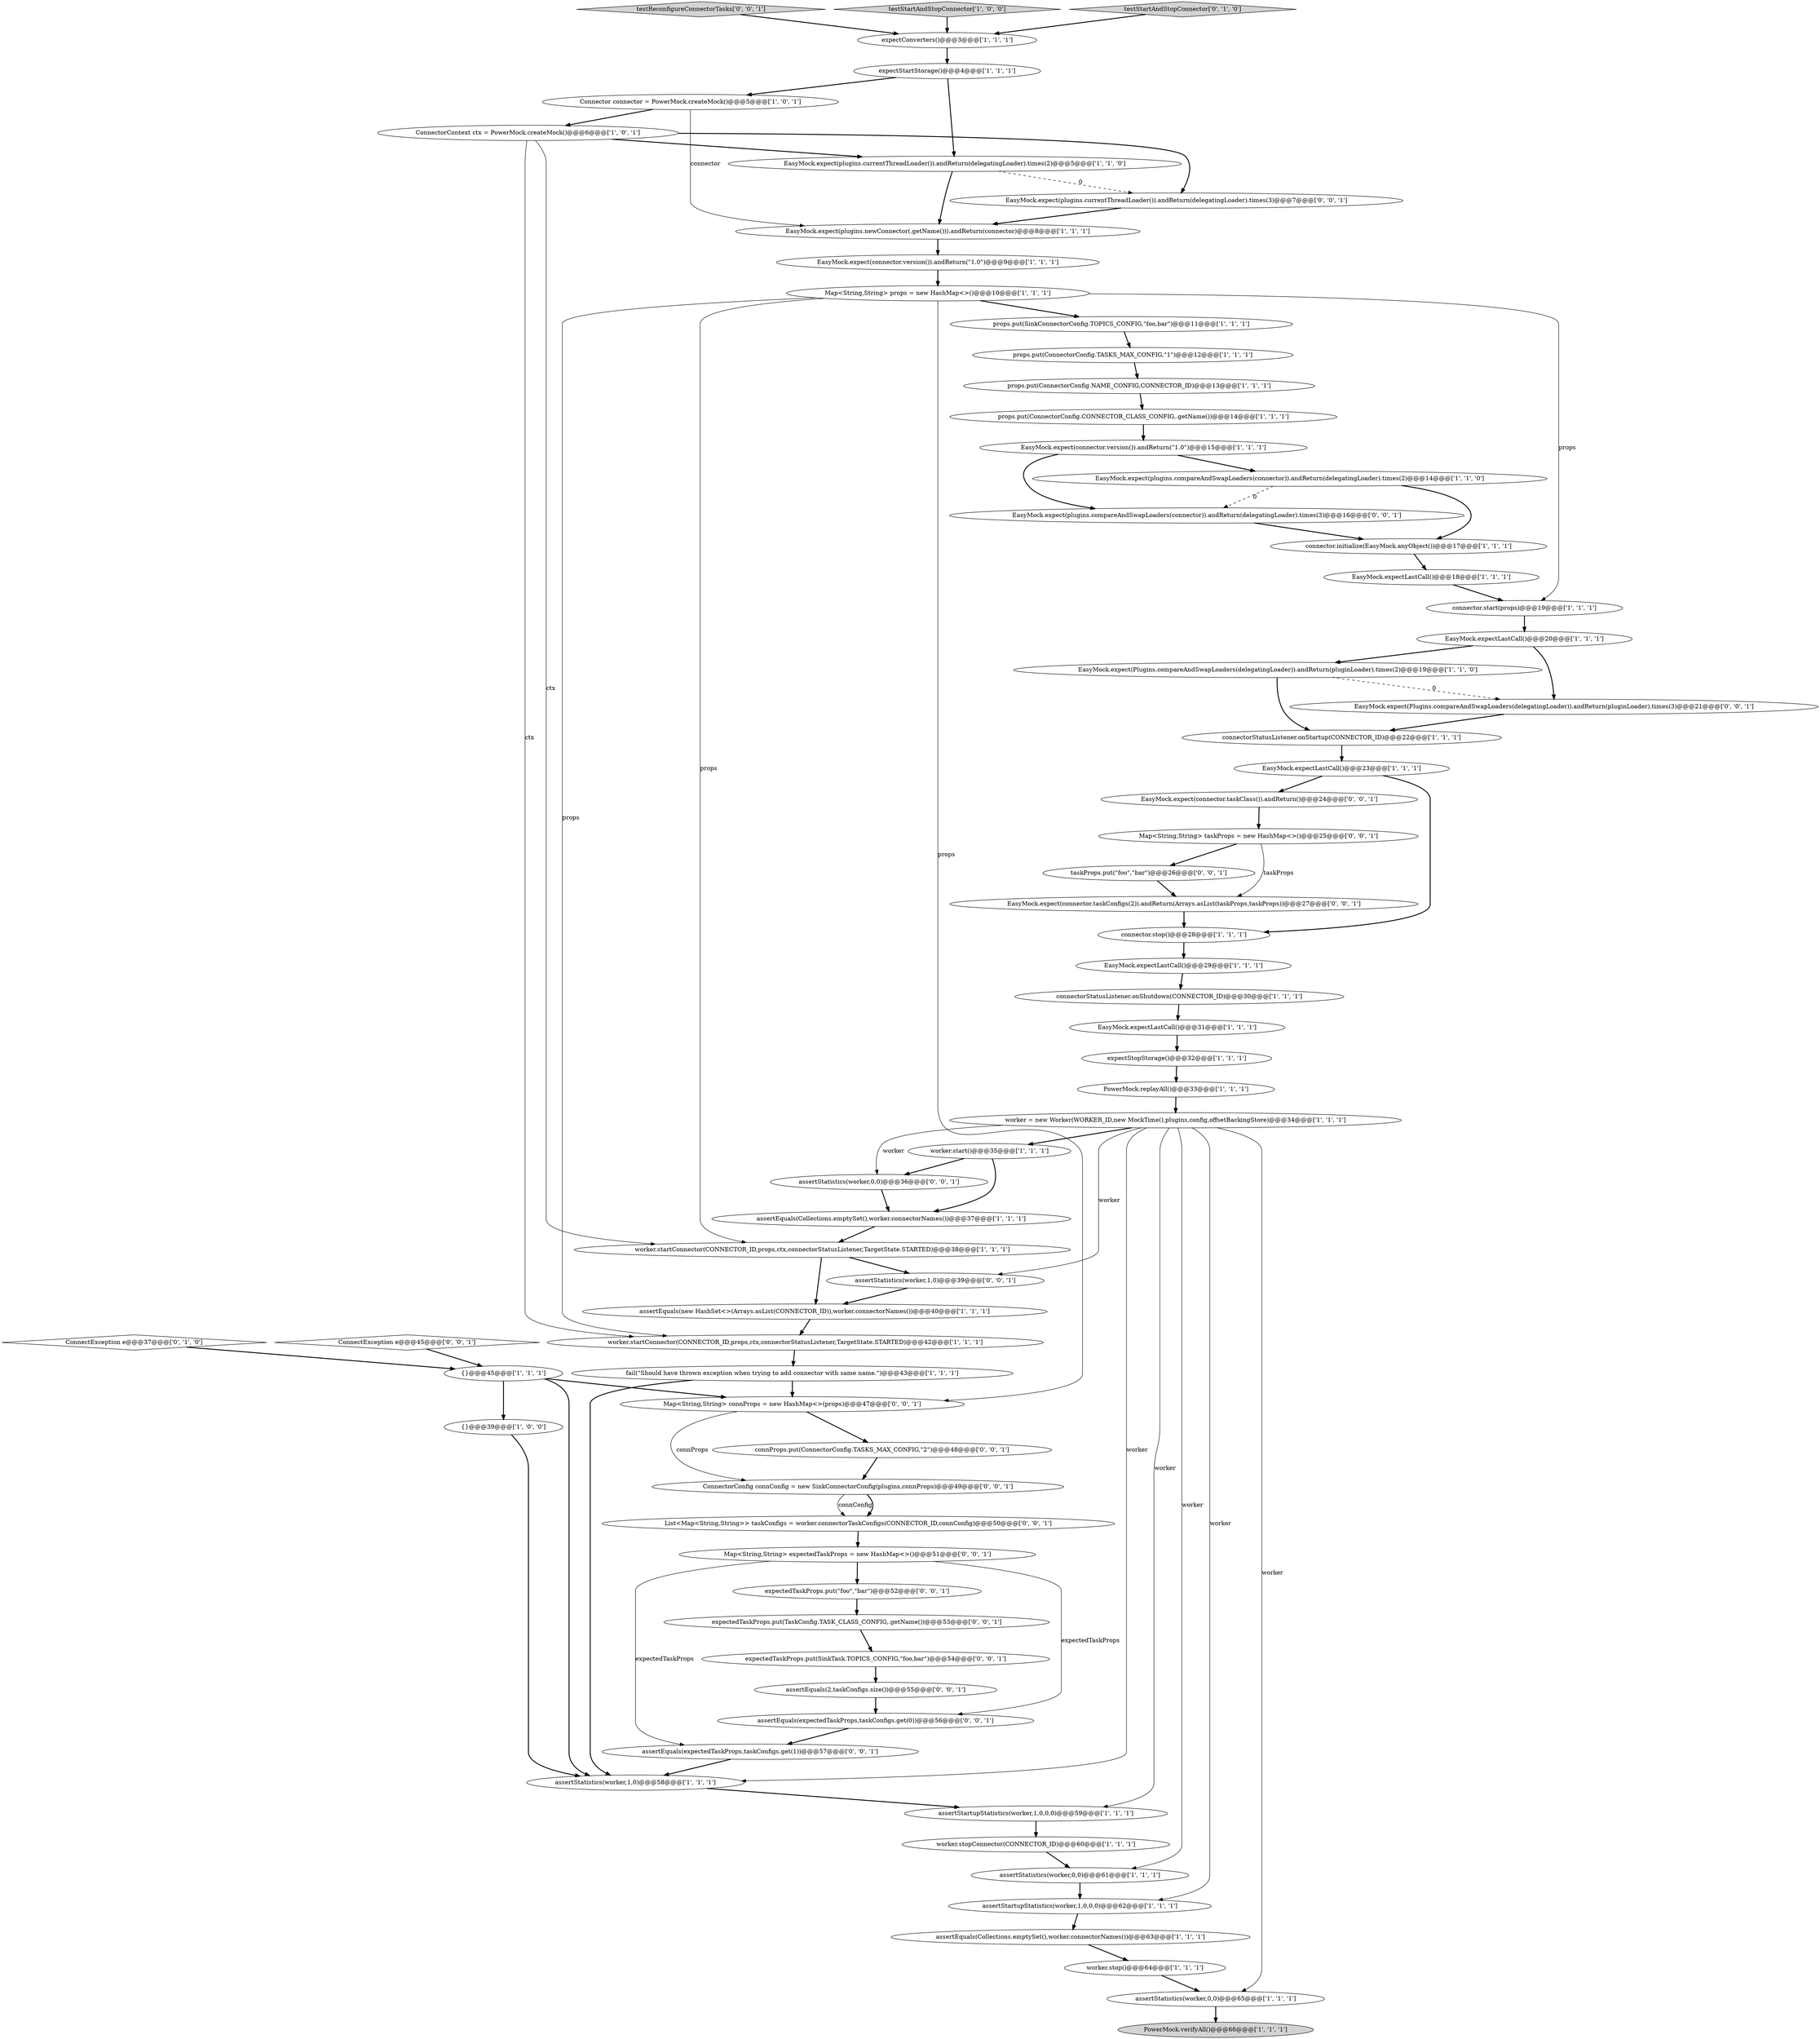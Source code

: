 digraph {
52 [style = filled, label = "Map<String,String> expectedTaskProps = new HashMap<>()@@@51@@@['0', '0', '1']", fillcolor = white, shape = ellipse image = "AAA0AAABBB3BBB"];
13 [style = filled, label = "expectConverters()@@@3@@@['1', '1', '1']", fillcolor = white, shape = ellipse image = "AAA0AAABBB1BBB"];
20 [style = filled, label = "connector.start(props)@@@19@@@['1', '1', '1']", fillcolor = white, shape = ellipse image = "AAA0AAABBB1BBB"];
39 [style = filled, label = "Connector connector = PowerMock.createMock()@@@5@@@['1', '0', '1']", fillcolor = white, shape = ellipse image = "AAA0AAABBB1BBB"];
2 [style = filled, label = "assertStartupStatistics(worker,1,0,0,0)@@@59@@@['1', '1', '1']", fillcolor = white, shape = ellipse image = "AAA0AAABBB1BBB"];
63 [style = filled, label = "testReconfigureConnectorTasks['0', '0', '1']", fillcolor = lightgray, shape = diamond image = "AAA0AAABBB3BBB"];
50 [style = filled, label = "assertStatistics(worker,0,0)@@@36@@@['0', '0', '1']", fillcolor = white, shape = ellipse image = "AAA0AAABBB3BBB"];
0 [style = filled, label = "ConnectorContext ctx = PowerMock.createMock()@@@6@@@['1', '0', '1']", fillcolor = white, shape = ellipse image = "AAA0AAABBB1BBB"];
7 [style = filled, label = "EasyMock.expect(connector.version()).andReturn(\"1.0\")@@@9@@@['1', '1', '1']", fillcolor = white, shape = ellipse image = "AAA0AAABBB1BBB"];
36 [style = filled, label = "testStartAndStopConnector['1', '0', '0']", fillcolor = lightgray, shape = diamond image = "AAA0AAABBB1BBB"];
56 [style = filled, label = "EasyMock.expect(plugins.currentThreadLoader()).andReturn(delegatingLoader).times(3)@@@7@@@['0', '0', '1']", fillcolor = white, shape = ellipse image = "AAA0AAABBB3BBB"];
4 [style = filled, label = "assertStatistics(worker,0,0)@@@65@@@['1', '1', '1']", fillcolor = white, shape = ellipse image = "AAA0AAABBB1BBB"];
27 [style = filled, label = "fail(\"Should have thrown exception when trying to add connector with same name.\")@@@43@@@['1', '1', '1']", fillcolor = white, shape = ellipse image = "AAA0AAABBB1BBB"];
11 [style = filled, label = "worker = new Worker(WORKER_ID,new MockTime(),plugins,config,offsetBackingStore)@@@34@@@['1', '1', '1']", fillcolor = white, shape = ellipse image = "AAA0AAABBB1BBB"];
49 [style = filled, label = "assertEquals(2,taskConfigs.size())@@@55@@@['0', '0', '1']", fillcolor = white, shape = ellipse image = "AAA0AAABBB3BBB"];
14 [style = filled, label = "connectorStatusListener.onShutdown(CONNECTOR_ID)@@@30@@@['1', '1', '1']", fillcolor = white, shape = ellipse image = "AAA0AAABBB1BBB"];
40 [style = filled, label = "props.put(ConnectorConfig.NAME_CONFIG,CONNECTOR_ID)@@@13@@@['1', '1', '1']", fillcolor = white, shape = ellipse image = "AAA0AAABBB1BBB"];
25 [style = filled, label = "expectStopStorage()@@@32@@@['1', '1', '1']", fillcolor = white, shape = ellipse image = "AAA0AAABBB1BBB"];
33 [style = filled, label = "assertEquals(new HashSet<>(Arrays.asList(CONNECTOR_ID)),worker.connectorNames())@@@40@@@['1', '1', '1']", fillcolor = white, shape = ellipse image = "AAA0AAABBB1BBB"];
51 [style = filled, label = "expectedTaskProps.put(\"foo\",\"bar\")@@@52@@@['0', '0', '1']", fillcolor = white, shape = ellipse image = "AAA0AAABBB3BBB"];
32 [style = filled, label = "EasyMock.expect(Plugins.compareAndSwapLoaders(delegatingLoader)).andReturn(pluginLoader).times(2)@@@19@@@['1', '1', '0']", fillcolor = white, shape = ellipse image = "AAA0AAABBB1BBB"];
55 [style = filled, label = "expectedTaskProps.put(SinkTask.TOPICS_CONFIG,\"foo,bar\")@@@54@@@['0', '0', '1']", fillcolor = white, shape = ellipse image = "AAA0AAABBB3BBB"];
16 [style = filled, label = "PowerMock.replayAll()@@@33@@@['1', '1', '1']", fillcolor = white, shape = ellipse image = "AAA0AAABBB1BBB"];
59 [style = filled, label = "EasyMock.expect(connector.taskClass()).andReturn()@@@24@@@['0', '0', '1']", fillcolor = white, shape = ellipse image = "AAA0AAABBB3BBB"];
12 [style = filled, label = "assertEquals(Collections.emptySet(),worker.connectorNames())@@@63@@@['1', '1', '1']", fillcolor = white, shape = ellipse image = "AAA0AAABBB1BBB"];
23 [style = filled, label = "assertEquals(Collections.emptySet(),worker.connectorNames())@@@37@@@['1', '1', '1']", fillcolor = white, shape = ellipse image = "AAA0AAABBB1BBB"];
61 [style = filled, label = "assertEquals(expectedTaskProps,taskConfigs.get(0))@@@56@@@['0', '0', '1']", fillcolor = white, shape = ellipse image = "AAA0AAABBB3BBB"];
17 [style = filled, label = "worker.start()@@@35@@@['1', '1', '1']", fillcolor = white, shape = ellipse image = "AAA0AAABBB1BBB"];
46 [style = filled, label = "ConnectException e@@@37@@@['0', '1', '0']", fillcolor = white, shape = diamond image = "AAA0AAABBB2BBB"];
54 [style = filled, label = "Map<String,String> taskProps = new HashMap<>()@@@25@@@['0', '0', '1']", fillcolor = white, shape = ellipse image = "AAA0AAABBB3BBB"];
67 [style = filled, label = "Map<String,String> connProps = new HashMap<>(props)@@@47@@@['0', '0', '1']", fillcolor = white, shape = ellipse image = "AAA0AAABBB3BBB"];
21 [style = filled, label = "connectorStatusListener.onStartup(CONNECTOR_ID)@@@22@@@['1', '1', '1']", fillcolor = white, shape = ellipse image = "AAA0AAABBB1BBB"];
44 [style = filled, label = "Map<String,String> props = new HashMap<>()@@@10@@@['1', '1', '1']", fillcolor = white, shape = ellipse image = "AAA0AAABBB1BBB"];
43 [style = filled, label = "worker.startConnector(CONNECTOR_ID,props,ctx,connectorStatusListener,TargetState.STARTED)@@@42@@@['1', '1', '1']", fillcolor = white, shape = ellipse image = "AAA0AAABBB1BBB"];
19 [style = filled, label = "assertStatistics(worker,1,0)@@@58@@@['1', '1', '1']", fillcolor = white, shape = ellipse image = "AAA0AAABBB1BBB"];
8 [style = filled, label = "EasyMock.expectLastCall()@@@18@@@['1', '1', '1']", fillcolor = white, shape = ellipse image = "AAA0AAABBB1BBB"];
30 [style = filled, label = "props.put(ConnectorConfig.TASKS_MAX_CONFIG,\"1\")@@@12@@@['1', '1', '1']", fillcolor = white, shape = ellipse image = "AAA0AAABBB1BBB"];
60 [style = filled, label = "assertStatistics(worker,1,0)@@@39@@@['0', '0', '1']", fillcolor = white, shape = ellipse image = "AAA0AAABBB3BBB"];
47 [style = filled, label = "testStartAndStopConnector['0', '1', '0']", fillcolor = lightgray, shape = diamond image = "AAA0AAABBB2BBB"];
1 [style = filled, label = "connector.stop()@@@28@@@['1', '1', '1']", fillcolor = white, shape = ellipse image = "AAA0AAABBB1BBB"];
53 [style = filled, label = "ConnectException e@@@45@@@['0', '0', '1']", fillcolor = white, shape = diamond image = "AAA0AAABBB3BBB"];
57 [style = filled, label = "EasyMock.expect(Plugins.compareAndSwapLoaders(delegatingLoader)).andReturn(pluginLoader).times(3)@@@21@@@['0', '0', '1']", fillcolor = white, shape = ellipse image = "AAA0AAABBB3BBB"];
68 [style = filled, label = "assertEquals(expectedTaskProps,taskConfigs.get(1))@@@57@@@['0', '0', '1']", fillcolor = white, shape = ellipse image = "AAA0AAABBB3BBB"];
48 [style = filled, label = "List<Map<String,String>> taskConfigs = worker.connectorTaskConfigs(CONNECTOR_ID,connConfig)@@@50@@@['0', '0', '1']", fillcolor = white, shape = ellipse image = "AAA0AAABBB3BBB"];
15 [style = filled, label = "{}@@@39@@@['1', '0', '0']", fillcolor = white, shape = ellipse image = "AAA0AAABBB1BBB"];
3 [style = filled, label = "EasyMock.expectLastCall()@@@29@@@['1', '1', '1']", fillcolor = white, shape = ellipse image = "AAA0AAABBB1BBB"];
37 [style = filled, label = "EasyMock.expect(plugins.currentThreadLoader()).andReturn(delegatingLoader).times(2)@@@5@@@['1', '1', '0']", fillcolor = white, shape = ellipse image = "AAA0AAABBB1BBB"];
24 [style = filled, label = "EasyMock.expectLastCall()@@@31@@@['1', '1', '1']", fillcolor = white, shape = ellipse image = "AAA0AAABBB1BBB"];
26 [style = filled, label = "EasyMock.expect(plugins.newConnector(.getName())).andReturn(connector)@@@8@@@['1', '1', '1']", fillcolor = white, shape = ellipse image = "AAA0AAABBB1BBB"];
42 [style = filled, label = "EasyMock.expect(plugins.compareAndSwapLoaders(connector)).andReturn(delegatingLoader).times(2)@@@14@@@['1', '1', '0']", fillcolor = white, shape = ellipse image = "AAA0AAABBB1BBB"];
6 [style = filled, label = "PowerMock.verifyAll()@@@66@@@['1', '1', '1']", fillcolor = lightgray, shape = ellipse image = "AAA0AAABBB1BBB"];
22 [style = filled, label = "worker.startConnector(CONNECTOR_ID,props,ctx,connectorStatusListener,TargetState.STARTED)@@@38@@@['1', '1', '1']", fillcolor = white, shape = ellipse image = "AAA0AAABBB1BBB"];
5 [style = filled, label = "worker.stop()@@@64@@@['1', '1', '1']", fillcolor = white, shape = ellipse image = "AAA0AAABBB1BBB"];
45 [style = filled, label = "assertStatistics(worker,0,0)@@@61@@@['1', '1', '1']", fillcolor = white, shape = ellipse image = "AAA0AAABBB1BBB"];
9 [style = filled, label = "EasyMock.expectLastCall()@@@20@@@['1', '1', '1']", fillcolor = white, shape = ellipse image = "AAA0AAABBB1BBB"];
58 [style = filled, label = "taskProps.put(\"foo\",\"bar\")@@@26@@@['0', '0', '1']", fillcolor = white, shape = ellipse image = "AAA0AAABBB3BBB"];
64 [style = filled, label = "EasyMock.expect(plugins.compareAndSwapLoaders(connector)).andReturn(delegatingLoader).times(3)@@@16@@@['0', '0', '1']", fillcolor = white, shape = ellipse image = "AAA0AAABBB3BBB"];
28 [style = filled, label = "worker.stopConnector(CONNECTOR_ID)@@@60@@@['1', '1', '1']", fillcolor = white, shape = ellipse image = "AAA0AAABBB1BBB"];
38 [style = filled, label = "EasyMock.expect(connector.version()).andReturn(\"1.0\")@@@15@@@['1', '1', '1']", fillcolor = white, shape = ellipse image = "AAA0AAABBB1BBB"];
10 [style = filled, label = "expectStartStorage()@@@4@@@['1', '1', '1']", fillcolor = white, shape = ellipse image = "AAA0AAABBB1BBB"];
31 [style = filled, label = "connector.initialize(EasyMock.anyObject())@@@17@@@['1', '1', '1']", fillcolor = white, shape = ellipse image = "AAA0AAABBB1BBB"];
65 [style = filled, label = "expectedTaskProps.put(TaskConfig.TASK_CLASS_CONFIG,.getName())@@@53@@@['0', '0', '1']", fillcolor = white, shape = ellipse image = "AAA0AAABBB3BBB"];
18 [style = filled, label = "{}@@@45@@@['1', '1', '1']", fillcolor = white, shape = ellipse image = "AAA0AAABBB1BBB"];
62 [style = filled, label = "ConnectorConfig connConfig = new SinkConnectorConfig(plugins,connProps)@@@49@@@['0', '0', '1']", fillcolor = white, shape = ellipse image = "AAA0AAABBB3BBB"];
29 [style = filled, label = "assertStartupStatistics(worker,1,0,0,0)@@@62@@@['1', '1', '1']", fillcolor = white, shape = ellipse image = "AAA0AAABBB1BBB"];
35 [style = filled, label = "props.put(SinkConnectorConfig.TOPICS_CONFIG,\"foo,bar\")@@@11@@@['1', '1', '1']", fillcolor = white, shape = ellipse image = "AAA0AAABBB1BBB"];
41 [style = filled, label = "props.put(ConnectorConfig.CONNECTOR_CLASS_CONFIG,.getName())@@@14@@@['1', '1', '1']", fillcolor = white, shape = ellipse image = "AAA0AAABBB1BBB"];
34 [style = filled, label = "EasyMock.expectLastCall()@@@23@@@['1', '1', '1']", fillcolor = white, shape = ellipse image = "AAA0AAABBB1BBB"];
69 [style = filled, label = "connProps.put(ConnectorConfig.TASKS_MAX_CONFIG,\"2\")@@@48@@@['0', '0', '1']", fillcolor = white, shape = ellipse image = "AAA0AAABBB3BBB"];
66 [style = filled, label = "EasyMock.expect(connector.taskConfigs(2)).andReturn(Arrays.asList(taskProps,taskProps))@@@27@@@['0', '0', '1']", fillcolor = white, shape = ellipse image = "AAA0AAABBB3BBB"];
38->64 [style = bold, label=""];
14->24 [style = bold, label=""];
12->5 [style = bold, label=""];
20->9 [style = bold, label=""];
55->49 [style = bold, label=""];
44->35 [style = bold, label=""];
52->61 [style = solid, label="expectedTaskProps"];
42->64 [style = dashed, label="0"];
38->42 [style = bold, label=""];
22->60 [style = bold, label=""];
67->69 [style = bold, label=""];
48->52 [style = bold, label=""];
64->31 [style = bold, label=""];
39->26 [style = solid, label="connector"];
23->22 [style = bold, label=""];
8->20 [style = bold, label=""];
61->68 [style = bold, label=""];
10->39 [style = bold, label=""];
30->40 [style = bold, label=""];
27->67 [style = bold, label=""];
63->13 [style = bold, label=""];
56->26 [style = bold, label=""];
27->19 [style = bold, label=""];
11->2 [style = solid, label="worker"];
2->28 [style = bold, label=""];
59->54 [style = bold, label=""];
44->20 [style = solid, label="props"];
28->45 [style = bold, label=""];
22->33 [style = bold, label=""];
26->7 [style = bold, label=""];
50->23 [style = bold, label=""];
37->26 [style = bold, label=""];
9->32 [style = bold, label=""];
18->15 [style = bold, label=""];
67->62 [style = solid, label="connProps"];
18->19 [style = bold, label=""];
11->50 [style = solid, label="worker"];
42->31 [style = bold, label=""];
19->2 [style = bold, label=""];
62->48 [style = solid, label="connConfig"];
45->29 [style = bold, label=""];
54->58 [style = bold, label=""];
69->62 [style = bold, label=""];
34->59 [style = bold, label=""];
0->22 [style = solid, label="ctx"];
57->21 [style = bold, label=""];
44->22 [style = solid, label="props"];
43->27 [style = bold, label=""];
62->48 [style = bold, label=""];
11->17 [style = bold, label=""];
11->45 [style = solid, label="worker"];
41->38 [style = bold, label=""];
65->55 [style = bold, label=""];
52->51 [style = bold, label=""];
37->56 [style = dashed, label="0"];
7->44 [style = bold, label=""];
11->4 [style = solid, label="worker"];
44->67 [style = solid, label="props"];
13->10 [style = bold, label=""];
44->43 [style = solid, label="props"];
21->34 [style = bold, label=""];
1->3 [style = bold, label=""];
15->19 [style = bold, label=""];
46->18 [style = bold, label=""];
25->16 [style = bold, label=""];
66->1 [style = bold, label=""];
47->13 [style = bold, label=""];
49->61 [style = bold, label=""];
17->23 [style = bold, label=""];
58->66 [style = bold, label=""];
32->57 [style = dashed, label="0"];
11->19 [style = solid, label="worker"];
36->13 [style = bold, label=""];
17->50 [style = bold, label=""];
24->25 [style = bold, label=""];
33->43 [style = bold, label=""];
5->4 [style = bold, label=""];
11->60 [style = solid, label="worker"];
51->65 [style = bold, label=""];
11->29 [style = solid, label="worker"];
18->67 [style = bold, label=""];
35->30 [style = bold, label=""];
31->8 [style = bold, label=""];
54->66 [style = solid, label="taskProps"];
10->37 [style = bold, label=""];
32->21 [style = bold, label=""];
16->11 [style = bold, label=""];
0->37 [style = bold, label=""];
4->6 [style = bold, label=""];
9->57 [style = bold, label=""];
53->18 [style = bold, label=""];
34->1 [style = bold, label=""];
3->14 [style = bold, label=""];
68->19 [style = bold, label=""];
0->43 [style = solid, label="ctx"];
29->12 [style = bold, label=""];
60->33 [style = bold, label=""];
39->0 [style = bold, label=""];
0->56 [style = bold, label=""];
40->41 [style = bold, label=""];
52->68 [style = solid, label="expectedTaskProps"];
}
